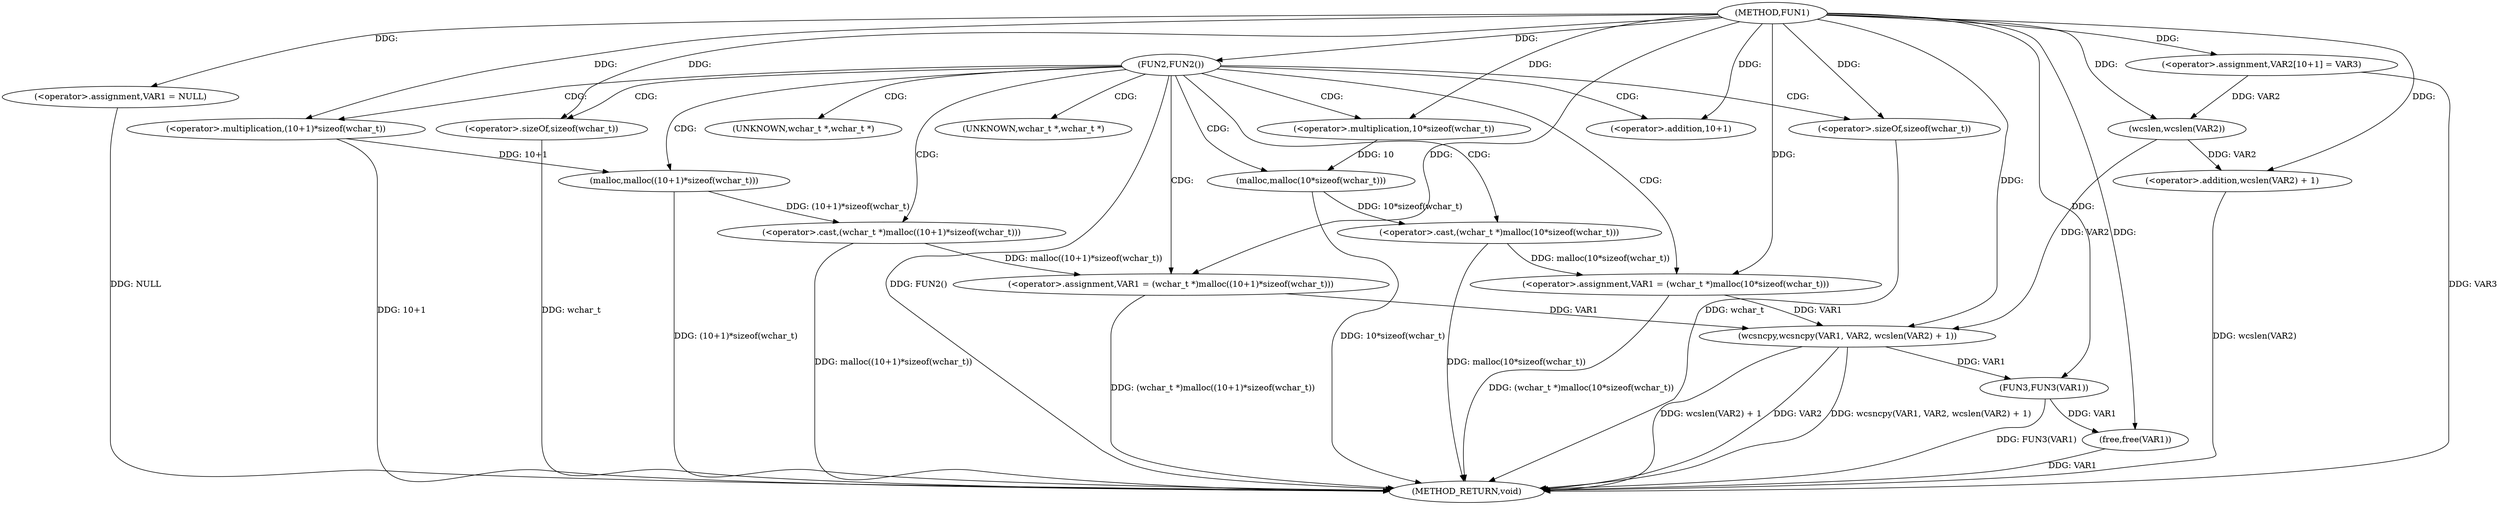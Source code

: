 digraph FUN1 {  
"1000100" [label = "(METHOD,FUN1)" ]
"1000147" [label = "(METHOD_RETURN,void)" ]
"1000103" [label = "(<operator>.assignment,VAR1 = NULL)" ]
"1000107" [label = "(FUN2,FUN2())" ]
"1000109" [label = "(<operator>.assignment,VAR1 = (wchar_t *)malloc(10*sizeof(wchar_t)))" ]
"1000111" [label = "(<operator>.cast,(wchar_t *)malloc(10*sizeof(wchar_t)))" ]
"1000113" [label = "(malloc,malloc(10*sizeof(wchar_t)))" ]
"1000114" [label = "(<operator>.multiplication,10*sizeof(wchar_t))" ]
"1000116" [label = "(<operator>.sizeOf,sizeof(wchar_t))" ]
"1000120" [label = "(<operator>.assignment,VAR1 = (wchar_t *)malloc((10+1)*sizeof(wchar_t)))" ]
"1000122" [label = "(<operator>.cast,(wchar_t *)malloc((10+1)*sizeof(wchar_t)))" ]
"1000124" [label = "(malloc,malloc((10+1)*sizeof(wchar_t)))" ]
"1000125" [label = "(<operator>.multiplication,(10+1)*sizeof(wchar_t))" ]
"1000126" [label = "(<operator>.addition,10+1)" ]
"1000129" [label = "(<operator>.sizeOf,sizeof(wchar_t))" ]
"1000133" [label = "(<operator>.assignment,VAR2[10+1] = VAR3)" ]
"1000136" [label = "(wcsncpy,wcsncpy(VAR1, VAR2, wcslen(VAR2) + 1))" ]
"1000139" [label = "(<operator>.addition,wcslen(VAR2) + 1)" ]
"1000140" [label = "(wcslen,wcslen(VAR2))" ]
"1000143" [label = "(FUN3,FUN3(VAR1))" ]
"1000145" [label = "(free,free(VAR1))" ]
"1000112" [label = "(UNKNOWN,wchar_t *,wchar_t *)" ]
"1000123" [label = "(UNKNOWN,wchar_t *,wchar_t *)" ]
  "1000116" -> "1000147"  [ label = "DDG: wchar_t"] 
  "1000124" -> "1000147"  [ label = "DDG: (10+1)*sizeof(wchar_t)"] 
  "1000107" -> "1000147"  [ label = "DDG: FUN2()"] 
  "1000103" -> "1000147"  [ label = "DDG: NULL"] 
  "1000113" -> "1000147"  [ label = "DDG: 10*sizeof(wchar_t)"] 
  "1000136" -> "1000147"  [ label = "DDG: wcslen(VAR2) + 1"] 
  "1000139" -> "1000147"  [ label = "DDG: wcslen(VAR2)"] 
  "1000136" -> "1000147"  [ label = "DDG: VAR2"] 
  "1000145" -> "1000147"  [ label = "DDG: VAR1"] 
  "1000122" -> "1000147"  [ label = "DDG: malloc((10+1)*sizeof(wchar_t))"] 
  "1000129" -> "1000147"  [ label = "DDG: wchar_t"] 
  "1000125" -> "1000147"  [ label = "DDG: 10+1"] 
  "1000133" -> "1000147"  [ label = "DDG: VAR3"] 
  "1000111" -> "1000147"  [ label = "DDG: malloc(10*sizeof(wchar_t))"] 
  "1000143" -> "1000147"  [ label = "DDG: FUN3(VAR1)"] 
  "1000136" -> "1000147"  [ label = "DDG: wcsncpy(VAR1, VAR2, wcslen(VAR2) + 1)"] 
  "1000120" -> "1000147"  [ label = "DDG: (wchar_t *)malloc((10+1)*sizeof(wchar_t))"] 
  "1000109" -> "1000147"  [ label = "DDG: (wchar_t *)malloc(10*sizeof(wchar_t))"] 
  "1000100" -> "1000103"  [ label = "DDG: "] 
  "1000100" -> "1000107"  [ label = "DDG: "] 
  "1000111" -> "1000109"  [ label = "DDG: malloc(10*sizeof(wchar_t))"] 
  "1000100" -> "1000109"  [ label = "DDG: "] 
  "1000113" -> "1000111"  [ label = "DDG: 10*sizeof(wchar_t)"] 
  "1000114" -> "1000113"  [ label = "DDG: 10"] 
  "1000100" -> "1000114"  [ label = "DDG: "] 
  "1000100" -> "1000116"  [ label = "DDG: "] 
  "1000122" -> "1000120"  [ label = "DDG: malloc((10+1)*sizeof(wchar_t))"] 
  "1000100" -> "1000120"  [ label = "DDG: "] 
  "1000124" -> "1000122"  [ label = "DDG: (10+1)*sizeof(wchar_t)"] 
  "1000125" -> "1000124"  [ label = "DDG: 10+1"] 
  "1000100" -> "1000125"  [ label = "DDG: "] 
  "1000100" -> "1000126"  [ label = "DDG: "] 
  "1000100" -> "1000129"  [ label = "DDG: "] 
  "1000100" -> "1000133"  [ label = "DDG: "] 
  "1000120" -> "1000136"  [ label = "DDG: VAR1"] 
  "1000109" -> "1000136"  [ label = "DDG: VAR1"] 
  "1000100" -> "1000136"  [ label = "DDG: "] 
  "1000140" -> "1000136"  [ label = "DDG: VAR2"] 
  "1000140" -> "1000139"  [ label = "DDG: VAR2"] 
  "1000133" -> "1000140"  [ label = "DDG: VAR2"] 
  "1000100" -> "1000140"  [ label = "DDG: "] 
  "1000100" -> "1000139"  [ label = "DDG: "] 
  "1000136" -> "1000143"  [ label = "DDG: VAR1"] 
  "1000100" -> "1000143"  [ label = "DDG: "] 
  "1000143" -> "1000145"  [ label = "DDG: VAR1"] 
  "1000100" -> "1000145"  [ label = "DDG: "] 
  "1000107" -> "1000109"  [ label = "CDG: "] 
  "1000107" -> "1000112"  [ label = "CDG: "] 
  "1000107" -> "1000129"  [ label = "CDG: "] 
  "1000107" -> "1000123"  [ label = "CDG: "] 
  "1000107" -> "1000124"  [ label = "CDG: "] 
  "1000107" -> "1000125"  [ label = "CDG: "] 
  "1000107" -> "1000116"  [ label = "CDG: "] 
  "1000107" -> "1000114"  [ label = "CDG: "] 
  "1000107" -> "1000120"  [ label = "CDG: "] 
  "1000107" -> "1000113"  [ label = "CDG: "] 
  "1000107" -> "1000111"  [ label = "CDG: "] 
  "1000107" -> "1000122"  [ label = "CDG: "] 
  "1000107" -> "1000126"  [ label = "CDG: "] 
}
